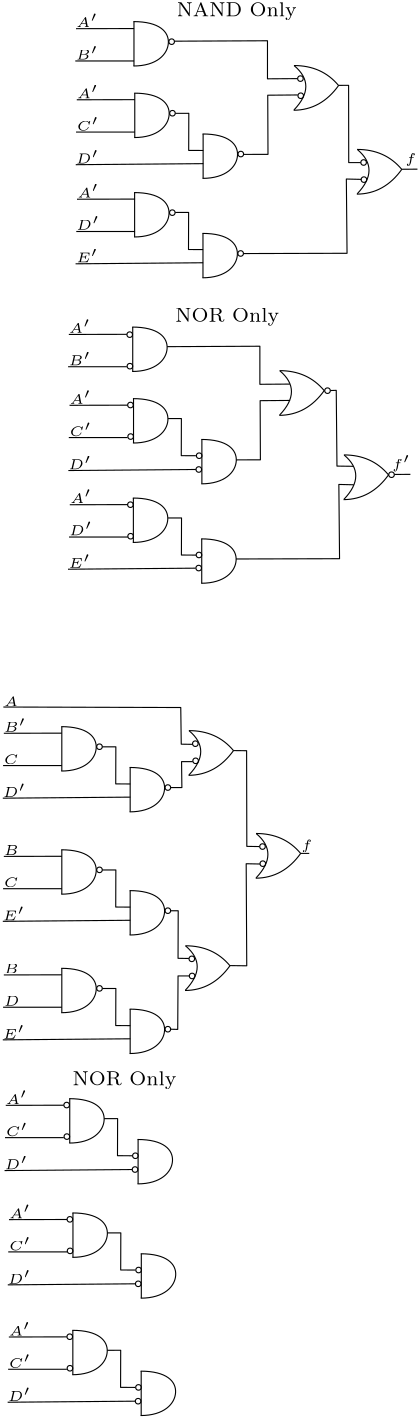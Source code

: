 <?xml version="1.0"?>
<!DOCTYPE ipe SYSTEM "ipe.dtd">
<ipe version="70218" creator="Ipe 7.2.28">
<info created="D:20241029190113" modified="D:20241029190830"/>
<ipestyle name="basic">
<symbol name="arrow/arc(spx)">
<path stroke="sym-stroke" fill="sym-stroke" pen="sym-pen">
0 0 m
-1 0.333 l
-1 -0.333 l
h
</path>
</symbol>
<symbol name="arrow/farc(spx)">
<path stroke="sym-stroke" fill="white" pen="sym-pen">
0 0 m
-1 0.333 l
-1 -0.333 l
h
</path>
</symbol>
<symbol name="arrow/ptarc(spx)">
<path stroke="sym-stroke" fill="sym-stroke" pen="sym-pen">
0 0 m
-1 0.333 l
-0.8 0 l
-1 -0.333 l
h
</path>
</symbol>
<symbol name="arrow/fptarc(spx)">
<path stroke="sym-stroke" fill="white" pen="sym-pen">
0 0 m
-1 0.333 l
-0.8 0 l
-1 -0.333 l
h
</path>
</symbol>
<symbol name="mark/circle(sx)" transformations="translations">
<path fill="sym-stroke">
0.6 0 0 0.6 0 0 e
0.4 0 0 0.4 0 0 e
</path>
</symbol>
<symbol name="mark/disk(sx)" transformations="translations">
<path fill="sym-stroke">
0.6 0 0 0.6 0 0 e
</path>
</symbol>
<symbol name="mark/fdisk(sfx)" transformations="translations">
<group>
<path fill="sym-fill">
0.5 0 0 0.5 0 0 e
</path>
<path fill="sym-stroke" fillrule="eofill">
0.6 0 0 0.6 0 0 e
0.4 0 0 0.4 0 0 e
</path>
</group>
</symbol>
<symbol name="mark/box(sx)" transformations="translations">
<path fill="sym-stroke" fillrule="eofill">
-0.6 -0.6 m
0.6 -0.6 l
0.6 0.6 l
-0.6 0.6 l
h
-0.4 -0.4 m
0.4 -0.4 l
0.4 0.4 l
-0.4 0.4 l
h
</path>
</symbol>
<symbol name="mark/square(sx)" transformations="translations">
<path fill="sym-stroke">
-0.6 -0.6 m
0.6 -0.6 l
0.6 0.6 l
-0.6 0.6 l
h
</path>
</symbol>
<symbol name="mark/fsquare(sfx)" transformations="translations">
<group>
<path fill="sym-fill">
-0.5 -0.5 m
0.5 -0.5 l
0.5 0.5 l
-0.5 0.5 l
h
</path>
<path fill="sym-stroke" fillrule="eofill">
-0.6 -0.6 m
0.6 -0.6 l
0.6 0.6 l
-0.6 0.6 l
h
-0.4 -0.4 m
0.4 -0.4 l
0.4 0.4 l
-0.4 0.4 l
h
</path>
</group>
</symbol>
<symbol name="mark/cross(sx)" transformations="translations">
<group>
<path fill="sym-stroke">
-0.43 -0.57 m
0.57 0.43 l
0.43 0.57 l
-0.57 -0.43 l
h
</path>
<path fill="sym-stroke">
-0.43 0.57 m
0.57 -0.43 l
0.43 -0.57 l
-0.57 0.43 l
h
</path>
</group>
</symbol>
<symbol name="arrow/fnormal(spx)">
<path stroke="sym-stroke" fill="white" pen="sym-pen">
0 0 m
-1 0.333 l
-1 -0.333 l
h
</path>
</symbol>
<symbol name="arrow/pointed(spx)">
<path stroke="sym-stroke" fill="sym-stroke" pen="sym-pen">
0 0 m
-1 0.333 l
-0.8 0 l
-1 -0.333 l
h
</path>
</symbol>
<symbol name="arrow/fpointed(spx)">
<path stroke="sym-stroke" fill="white" pen="sym-pen">
0 0 m
-1 0.333 l
-0.8 0 l
-1 -0.333 l
h
</path>
</symbol>
<symbol name="arrow/linear(spx)">
<path stroke="sym-stroke" pen="sym-pen">
-1 0.333 m
0 0 l
-1 -0.333 l
</path>
</symbol>
<symbol name="arrow/fdouble(spx)">
<path stroke="sym-stroke" fill="white" pen="sym-pen">
0 0 m
-1 0.333 l
-1 -0.333 l
h
-1 0 m
-2 0.333 l
-2 -0.333 l
h
</path>
</symbol>
<symbol name="arrow/double(spx)">
<path stroke="sym-stroke" fill="sym-stroke" pen="sym-pen">
0 0 m
-1 0.333 l
-1 -0.333 l
h
-1 0 m
-2 0.333 l
-2 -0.333 l
h
</path>
</symbol>
<symbol name="arrow/mid-normal(spx)">
<path stroke="sym-stroke" fill="sym-stroke" pen="sym-pen">
0.5 0 m
-0.5 0.333 l
-0.5 -0.333 l
h
</path>
</symbol>
<symbol name="arrow/mid-fnormal(spx)">
<path stroke="sym-stroke" fill="white" pen="sym-pen">
0.5 0 m
-0.5 0.333 l
-0.5 -0.333 l
h
</path>
</symbol>
<symbol name="arrow/mid-pointed(spx)">
<path stroke="sym-stroke" fill="sym-stroke" pen="sym-pen">
0.5 0 m
-0.5 0.333 l
-0.3 0 l
-0.5 -0.333 l
h
</path>
</symbol>
<symbol name="arrow/mid-fpointed(spx)">
<path stroke="sym-stroke" fill="white" pen="sym-pen">
0.5 0 m
-0.5 0.333 l
-0.3 0 l
-0.5 -0.333 l
h
</path>
</symbol>
<symbol name="arrow/mid-double(spx)">
<path stroke="sym-stroke" fill="sym-stroke" pen="sym-pen">
1 0 m
0 0.333 l
0 -0.333 l
h
0 0 m
-1 0.333 l
-1 -0.333 l
h
</path>
</symbol>
<symbol name="arrow/mid-fdouble(spx)">
<path stroke="sym-stroke" fill="white" pen="sym-pen">
1 0 m
0 0.333 l
0 -0.333 l
h
0 0 m
-1 0.333 l
-1 -0.333 l
h
</path>
</symbol>
<anglesize name="22.5 deg" value="22.5"/>
<anglesize name="30 deg" value="30"/>
<anglesize name="45 deg" value="45"/>
<anglesize name="60 deg" value="60"/>
<anglesize name="90 deg" value="90"/>
<arrowsize name="large" value="10"/>
<arrowsize name="small" value="5"/>
<arrowsize name="tiny" value="3"/>
<color name="blue" value="0 0 1"/>
<color name="brown" value="0.647 0.165 0.165"/>
<color name="darkblue" value="0 0 0.545"/>
<color name="darkcyan" value="0 0.545 0.545"/>
<color name="darkgray" value="0.663"/>
<color name="darkgreen" value="0 0.392 0"/>
<color name="darkmagenta" value="0.545 0 0.545"/>
<color name="darkorange" value="1 0.549 0"/>
<color name="darkred" value="0.545 0 0"/>
<color name="gold" value="1 0.843 0"/>
<color name="gray" value="0.745"/>
<color name="green" value="0 1 0"/>
<color name="lightblue" value="0.678 0.847 0.902"/>
<color name="lightcyan" value="0.878 1 1"/>
<color name="lightgray" value="0.827"/>
<color name="lightgreen" value="0.565 0.933 0.565"/>
<color name="lightyellow" value="1 1 0.878"/>
<color name="navy" value="0 0 0.502"/>
<color name="orange" value="1 0.647 0"/>
<color name="pink" value="1 0.753 0.796"/>
<color name="purple" value="0.627 0.125 0.941"/>
<color name="red" value="1 0 0"/>
<color name="seagreen" value="0.18 0.545 0.341"/>
<color name="turquoise" value="0.251 0.878 0.816"/>
<color name="violet" value="0.933 0.51 0.933"/>
<color name="yellow" value="1 1 0"/>
<dashstyle name="dash dot dotted" value="[4 2 1 2 1 2] 0"/>
<dashstyle name="dash dotted" value="[4 2 1 2] 0"/>
<dashstyle name="dashed" value="[4] 0"/>
<dashstyle name="dotted" value="[1 3] 0"/>
<gridsize name="10 pts (~3.5 mm)" value="10"/>
<gridsize name="14 pts (~5 mm)" value="14"/>
<gridsize name="16 pts (~6 mm)" value="16"/>
<gridsize name="20 pts (~7 mm)" value="20"/>
<gridsize name="28 pts (~10 mm)" value="28"/>
<gridsize name="32 pts (~12 mm)" value="32"/>
<gridsize name="4 pts" value="4"/>
<gridsize name="56 pts (~20 mm)" value="56"/>
<gridsize name="8 pts (~3 mm)" value="8"/>
<opacity name="10%" value="0.1"/>
<opacity name="30%" value="0.3"/>
<opacity name="50%" value="0.5"/>
<opacity name="75%" value="0.75"/>
<pen name="fat" value="1.2"/>
<pen name="heavier" value="0.8"/>
<pen name="ultrafat" value="2"/>
<symbolsize name="large" value="5"/>
<symbolsize name="small" value="2"/>
<symbolsize name="tiny" value="1.1"/>
<textsize name="Huge" value="\Huge"/>
<textsize name="LARGE" value="\LARGE"/>
<textsize name="Large" value="\Large"/>
<textsize name="footnote" value="\footnotesize"/>
<textsize name="huge" value="\huge"/>
<textsize name="large" value="\large"/>
<textsize name="script" value="\scriptsize"/>
<textsize name="small" value="\small"/>
<textsize name="tiny" value="\tiny"/>
<textstyle name="center" begin="\begin{center}" end="\end{center}"/>
<textstyle name="item" begin="\begin{itemize}\item{}" end="\end{itemize}"/>
<textstyle name="itemize" begin="\begin{itemize}" end="\end{itemize}"/>
<tiling name="falling" angle="-60" step="4" width="1"/>
<tiling name="rising" angle="30" step="4" width="1"/>
</ipestyle>
<page>
<layer name="alpha"/>
<view layers="alpha" active="alpha"/>
<path layer="alpha" matrix="1 0 0 1 -28.3506 38.9176" stroke="black">
272 704 m
272 688 l
</path>
<path matrix="1 0 0 1 -28.3506 38.9176" stroke="black">
271.797 703.967 m
281.235 703.966
287.986 696.551
280.312 687.984
271.782 687.984 c
</path>
<use matrix="1 0 0 1 50.2848 87.1922" name="mark/circle(sx)" pos="206.93 648.466" size="small" stroke="black"/>
<path matrix="1 0 0 1 -28.0626 13.1573" stroke="black">
272 704 m
272 688 l
</path>
<path matrix="1 0 0 1 -28.0626 13.1573" stroke="black">
271.797 703.967 m
281.235 703.966
287.986 696.551
280.312 687.984
271.782 687.984 c
</path>
<use matrix="1 0 0 1 50.5728 61.4319" name="mark/circle(sx)" pos="206.93 648.466" size="small" stroke="black"/>
<path matrix="1 0 0 1 -3.4549 -1.5381" stroke="black">
272 704 m
272 688 l
</path>
<path matrix="1 0 0 1 -3.4549 -1.5381" stroke="black">
271.797 703.967 m
281.235 703.966
287.986 696.551
280.312 687.984
271.782 687.984 c
</path>
<use matrix="1 0 0 1 75.1804 46.7365" name="mark/circle(sx)" pos="206.93 648.466" size="small" stroke="black"/>
<path matrix="1 0 0 1 -28.117 -22.635" stroke="black">
272 704 m
272 688 l
</path>
<path matrix="1 0 0 1 -28.117 -22.635" stroke="black">
271.797 703.967 m
281.235 703.966
287.986 696.551
280.312 687.984
271.782 687.984 c
</path>
<use matrix="1 0 0 1 50.5184 25.6399" name="mark/circle(sx)" pos="206.93 648.466" size="small" stroke="black"/>
<path matrix="1 0 0 1 -3.5093 -37.33" stroke="black">
272 704 m
272 688 l
</path>
<path matrix="1 0 0 1 -3.5093 -37.33" stroke="black">
271.797 703.967 m
281.235 703.966
287.986 696.551
280.312 687.984
271.782 687.984 c
</path>
<use matrix="1 0 0 1 75.126 10.9445" name="mark/circle(sx)" pos="206.93 648.466" size="small" stroke="black"/>
<path matrix="1 0 0 1 51.842 87.052" stroke="black">
191.843 653.33 m
170.95 653.285 l
</path>
<path matrix="1 0 0 1 51.842 87.052" stroke="black">
191.843 641.663 m
170.684 641.663 l
</path>
<path matrix="1 0 0 1 52.1086 61.4565" stroke="black">
191.843 653.33 m
170.95 653.285 l
</path>
<path matrix="1 0 0 1 52.1086 61.4565" stroke="black">
191.843 641.663 m
170.684 641.663 l
</path>
<path matrix="1 0 0 1 52.1973 25.6585" stroke="black">
191.843 653.33 m
170.95 653.285 l
</path>
<path matrix="1 0 0 1 52.1973 25.6585" stroke="black">
191.843 641.663 m
170.684 641.663 l
</path>
<path matrix="1 0 0 1 51.842 87.052" stroke="black">
206.703 622.807 m
211.548 622.814 l
211.507 609.461 l
216.767 609.441 l
</path>
<path matrix="1 0 0 1 51.842 87.052" stroke="black">
216.776 604.698 m
170.85 604.32 l
</path>
<path matrix="1 0 0 1 51.7736 51.3699" stroke="black">
206.703 622.807 m
211.548 622.814 l
211.507 609.461 l
216.767 609.441 l
</path>
<path matrix="1 0 0 1 51.7736 51.3699" stroke="black">
216.776 604.698 m
170.85 604.32 l
</path>
<text matrix="1 0 0 1 58.4693 86.3605" transformations="translations" pos="164.331 654.543" stroke="black" type="label" width="7.856" height="4.778" depth="0" valign="baseline" size="tiny" style="math">A&apos;</text>
<text matrix="1 0 0 1 58.7001 60.7151" transformations="translations" pos="164.331 654.543" stroke="black" type="label" width="7.856" height="4.778" depth="0" valign="baseline" size="tiny" style="math">A&apos;</text>
<text matrix="1 0 0 1 58.873 25.0427" transformations="translations" pos="164.331 654.543" stroke="black" type="label" width="7.856" height="4.778" depth="0" valign="baseline" size="tiny" style="math">A&apos;</text>
<text matrix="1 0 0 1 50.5742 85.0926" transformations="translations" pos="172.111 644.112" stroke="black" type="label" width="8.093" height="4.778" depth="0" valign="baseline" size="tiny" style="math">B&apos;</text>
<text matrix="1 0 0 1 50.9195 59.5053" transformations="translations" pos="172.111 644.112" stroke="black" type="label" width="7.995" height="4.778" depth="0" valign="baseline" size="tiny" style="math">C&apos;</text>
<text matrix="1 0 0 1 50.1708 85.6689" transformations="translations" pos="172.514 606.135" stroke="black" type="label" width="8.396" height="4.778" depth="0" valign="baseline" size="tiny" style="math">D&apos;</text>
<text matrix="1 0 0 1 58.5733 13.4378" transformations="translations" pos="164.331 654.543" stroke="black" type="label" width="8.396" height="4.778" depth="0" valign="baseline" size="tiny" style="math">D&apos;</text>
<text matrix="1 0 0 1 58.4984 1.6835" transformations="translations" pos="164.331 654.543" stroke="black" type="label" width="7.967" height="4.778" depth="0" valign="baseline" size="tiny" style="math">E&apos;</text>
<path matrix="1 0 0 1 29.3295 55.0147" stroke="black">
272.03 671.988 m
280.395 664.921
271.934 656.075 c
</path>
<path matrix="1 0 0 1 29.3295 55.0147" stroke="black">
271.903 672.05 m
281.97 672.06
287.965 664.881 c
</path>
<path matrix="1 0 0 1 29.3295 55.0147" stroke="black">
271.798 655.957 m
281.706 656.025
288.039 664.946 c
</path>
<use matrix="1 0 0 1 95.9017 -48.45" name="mark/circle(sx)" pos="207.675 770.813" size="small" stroke="black"/>
<use matrix="1 0 0 1 96.0107 -54.616" name="mark/circle(sx)" pos="207.675 770.813" size="small" stroke="black"/>
<path matrix="1 0 0 1 51.842 87.052" stroke="black">
206.479 648.785 m
239.87 648.935 l
239.87 635.234 l
250.651 635.309 l
</path>
<path matrix="1 0 0 1 51.842 87.052" stroke="black">
231.35 608.022 m
240.055 608.044 l
239.966 629.336 l
250.746 629.425 l
</path>
<path matrix="1 0 0 1 52.0748 24.8149" stroke="black">
272.03 671.988 m
280.395 664.921
271.934 656.075 c
</path>
<path matrix="1 0 0 1 52.0748 24.8149" stroke="black">
271.903 672.05 m
281.97 672.06
287.965 664.881 c
</path>
<path matrix="1 0 0 1 52.0748 24.8149" stroke="black">
271.798 655.957 m
281.706 656.025
288.039 664.946 c
</path>
<use matrix="1 0 0 1 118.647 -78.65" name="mark/circle(sx)" pos="207.675 770.813" size="small" stroke="black"/>
<use matrix="1 0 0 1 118.756 -84.816" name="mark/circle(sx)" pos="207.675 770.813" size="small" stroke="black"/>
<path matrix="1 0 0 1 51.842 87.052" stroke="black">
265.445 632.883 m
269.075 632.888 l
269.119 605.075 l
273.467 605.075 l
</path>
<path matrix="1 0 0 1 51.842 87.052" stroke="black">
231.246 572.327 m
268.514 572.428 l
268.264 599.16 l
273.636 599.035 l
</path>
<path matrix="1 0 0 1 51.842 87.052" stroke="black">
288.128 602.674 m
293.857 602.713 l
</path>
<text matrix="1 0 0 1 51.842 87.052" transformations="translations" pos="289.427 604.883" stroke="black" type="label" width="3.995" height="3.468" depth="0.96" valign="baseline" size="tiny" style="math">f</text>
<text matrix="1 0 0 1 66.6327 77.4654" transformations="translations" pos="192.331 667.347" stroke="black" type="label" width="43.282" height="4.849" depth="1.35" valign="baseline" size="script">NAND Only</text>
<path matrix="1 0 0 1 -28.7982 -71.052" stroke="black">
272 704 m
272 688 l
</path>
<path matrix="1 0 0 1 -28.7982 -71.052" stroke="black">
271.797 703.967 m
281.235 703.966
287.986 696.551
280.312 687.984
271.782 687.984 c
</path>
<path matrix="1 0 0 1 -28.5102 -96.812" stroke="black">
272 704 m
272 688 l
</path>
<path matrix="1 0 0 1 -28.5102 -96.812" stroke="black">
271.797 703.967 m
281.235 703.966
287.986 696.551
280.312 687.984
271.782 687.984 c
</path>
<path matrix="1 0 0 1 -3.9025 -111.508" stroke="black">
272 704 m
272 688 l
</path>
<path matrix="1 0 0 1 -3.9025 -111.508" stroke="black">
271.797 703.967 m
281.235 703.966
287.986 696.551
280.312 687.984
271.782 687.984 c
</path>
<path matrix="1 0 0 1 -28.5646 -132.605" stroke="black">
272 704 m
272 688 l
</path>
<path matrix="1 0 0 1 -28.5646 -132.605" stroke="black">
271.797 703.967 m
281.235 703.966
287.986 696.551
280.312 687.984
271.782 687.984 c
</path>
<path matrix="1 0 0 1 -3.9569 -147.3" stroke="black">
272 704 m
272 688 l
</path>
<path matrix="1 0 0 1 -3.9569 -147.3" stroke="black">
271.797 703.967 m
281.235 703.966
287.986 696.551
280.312 687.984
271.782 687.984 c
</path>
<path matrix="1 0 0 1 49.2468 -23.025" stroke="black">
191.843 653.33 m
170.95 653.285 l
</path>
<path matrix="1 0 0 1 49.2468 -23.025" stroke="black">
191.843 641.663 m
170.684 641.663 l
</path>
<path matrix="1 0 0 1 49.5034 -48.53" stroke="black">
191.843 653.33 m
170.95 653.285 l
</path>
<path matrix="1 0 0 1 49.5034 -48.53" stroke="black">
191.843 641.663 m
170.684 641.663 l
</path>
<path matrix="1 0 0 1 49.5921 -84.328" stroke="black">
191.843 653.33 m
170.95 653.285 l
</path>
<path matrix="1 0 0 1 49.5921 -84.328" stroke="black">
191.843 641.663 m
170.684 641.663 l
</path>
<path matrix="1 0 0 1 49.1713 -22.838" stroke="black">
206.703 622.807 m
211.548 622.814 l
211.507 609.461 l
216.767 609.441 l
</path>
<path matrix="1 0 0 1 49.1752 -23.049" stroke="black">
216.776 604.698 m
170.85 604.32 l
</path>
<path matrix="1 0 0 1 49.2215 -58.613" stroke="black">
206.703 622.807 m
211.548 622.814 l
211.507 609.461 l
216.767 609.441 l
</path>
<path matrix="1 0 0 1 49.0484 -58.577" stroke="black">
216.776 604.698 m
170.85 604.32 l
</path>
<text matrix="1 0 0 1 55.8741 -23.716" transformations="translations" pos="164.331 654.543" stroke="black" type="label" width="7.856" height="4.778" depth="0" valign="baseline" size="tiny" style="math">A&apos;</text>
<text matrix="1 0 0 1 56.0949 -49.272" transformations="translations" pos="164.331 654.543" stroke="black" type="label" width="7.856" height="4.778" depth="0" valign="baseline" size="tiny" style="math">A&apos;</text>
<text matrix="1 0 0 1 56.2678 -84.944" transformations="translations" pos="164.331 654.543" stroke="black" type="label" width="7.856" height="4.778" depth="0" valign="baseline" size="tiny" style="math">A&apos;</text>
<text matrix="1 0 0 1 47.979 -24.984" transformations="translations" pos="172.111 644.112" stroke="black" type="label" width="8.093" height="4.778" depth="0" valign="baseline" size="tiny" style="math">B&apos;</text>
<text matrix="1 0 0 1 48.3143 -50.481" transformations="translations" pos="172.111 644.112" stroke="black" type="label" width="7.995" height="4.778" depth="0" valign="baseline" size="tiny" style="math">C&apos;</text>
<text matrix="1 0 0 1 47.5039 -24.432" transformations="translations" pos="172.514 606.135" stroke="black" type="label" width="8.396" height="4.778" depth="0" valign="baseline" size="tiny" style="math">D&apos;</text>
<text matrix="1 0 0 1 55.9681 -96.549" transformations="translations" pos="164.331 654.543" stroke="black" type="label" width="8.396" height="4.778" depth="0" valign="baseline" size="tiny" style="math">D&apos;</text>
<text matrix="1 0 0 1 55.7732 -108.263" transformations="translations" pos="164.331 654.543" stroke="black" type="label" width="7.967" height="4.778" depth="0" valign="baseline" size="tiny" style="math">E&apos;</text>
<path matrix="1 0 0 1 24.153 -54.825" stroke="black">
272.03 671.988 m
280.395 664.921
271.934 656.075 c
</path>
<path matrix="1 0 0 1 24.153 -54.825" stroke="black">
271.903 672.05 m
281.97 672.06
287.965 664.881 c
</path>
<path matrix="1 0 0 1 24.153 -54.825" stroke="black">
271.798 655.957 m
281.706 656.025
288.039 664.946 c
</path>
<path matrix="1 0 0 1 49.1044 -22.918" stroke="black">
206.479 648.785 m
239.87 648.935 l
239.87 635.234 l
250.651 635.309 l
</path>
<path matrix="1 0 0 1 49.1044 -22.918" stroke="black">
231.35 608.022 m
240.055 608.044 l
239.966 629.336 l
250.746 629.425 l
</path>
<path matrix="1 0 0 1 47.3072 -85.165" stroke="black">
272.03 671.988 m
280.395 664.921
271.934 656.075 c
</path>
<path matrix="1 0 0 1 47.3072 -85.165" stroke="black">
271.903 672.05 m
281.97 672.06
287.965 664.881 c
</path>
<path matrix="1 0 0 1 47.3072 -85.165" stroke="black">
271.798 655.957 m
281.706 656.025
288.039 664.946 c
</path>
<path matrix="1 0 0 1 49.1444 -22.898" stroke="black">
231.246 572.327 m
268.514 572.428 l
268.264 599.16 l
273.636 599.035 l
</path>
<path matrix="1 0 0 1 49.303 -22.817" stroke="black">
288.128 602.674 m
293.857 602.713 l
</path>
<text matrix="1 0 0 1 47.0744 -22.928" transformations="translations" pos="289.427 604.883" stroke="black" type="label" width="6.69" height="4.786" depth="0.96" valign="baseline" size="tiny" style="math">f&apos;</text>
<text matrix="1 0 0 1 66.1851 -32.504" transformations="translations" pos="192.331 667.347" stroke="black" type="label" width="37.422" height="4.849" depth="1.35" valign="baseline" size="script">NOR Only</text>
<use matrix="1 0 0 1 35.1891 -18.276" name="mark/circle(sx)" pos="206.93 648.466" size="small" stroke="black"/>
<use matrix="1 0 0 1 35.2608 -29.631" name="mark/circle(sx)" pos="206.93 648.466" size="small" stroke="black"/>
<use matrix="1 0 0 1 35.4521 -43.612" name="mark/circle(sx)" pos="206.93 648.466" size="small" stroke="black"/>
<use matrix="1 0 0 1 35.5238 -54.967" name="mark/circle(sx)" pos="206.93 648.466" size="small" stroke="black"/>
<use matrix="1 0 0 1 35.4397 -79.493" name="mark/circle(sx)" pos="206.93 648.466" size="small" stroke="black"/>
<use matrix="1 0 0 1 35.5114 -90.848" name="mark/circle(sx)" pos="206.93 648.466" size="small" stroke="black"/>
<use matrix="1 0 0 1 60.122 -97.596" name="mark/circle(sx)" pos="206.93 648.466" size="small" stroke="black"/>
<use matrix="1 0 0 1 60.0229 -102.311" name="mark/circle(sx)" pos="206.93 648.466" size="small" stroke="black"/>
<use matrix="1 0 0 1 60.1916 -61.861" name="mark/circle(sx)" pos="206.93 648.466" size="small" stroke="black"/>
<use matrix="1 0 0 1 60.0604 -66.824" name="mark/circle(sx)" pos="206.93 648.466" size="small" stroke="black"/>
<use matrix="1 0 0 1 105.647 -160.79" name="mark/circle(sx)" pos="207.675 770.813" size="small" stroke="black"/>
<use matrix="1 0 0 1 128.694 -191.049" name="mark/circle(sx)" pos="207.675 770.813" size="small" stroke="black"/>
<path matrix="1 0 0 1 51.842 87.052" stroke="black">
262.517 523.015 m
264.626 523.089 l
264.885 495.815 l
270.732 495.741 l
</path>
<path matrix="1 0 0 1 -54.3272 -259.23" stroke="black">
272 704 m
272 688 l
</path>
<path matrix="1 0 0 1 -54.3272 -259.23" stroke="black">
271.797 703.967 m
281.235 703.966
287.986 696.551
280.312 687.984
271.782 687.984 c
</path>
<use matrix="1 0 0 1 24.3082 -210.956" name="mark/circle(sx)" pos="206.93 648.466" size="small" stroke="black"/>
<path matrix="1 0 0 1 -29.7195 -273.926" stroke="black">
272 704 m
272 688 l
</path>
<path matrix="1 0 0 1 -29.7195 -273.926" stroke="black">
271.797 703.967 m
281.235 703.966
287.986 696.551
280.312 687.984
271.782 687.984 c
</path>
<use matrix="1 0 0 1 48.9158 -225.651" name="mark/circle(sx)" pos="206.93 648.466" size="small" stroke="black"/>
<path matrix="1 0 0 1 25.844 -210.931" stroke="black">
191.843 653.33 m
170.95 653.285 l
</path>
<path matrix="1 0 0 1 25.844 -210.931" stroke="black">
191.843 641.663 m
170.684 641.663 l
</path>
<path matrix="1 0 0 1 25.5774 -185.336" stroke="black">
206.703 622.807 m
211.548 622.814 l
211.507 609.461 l
216.767 609.441 l
</path>
<path matrix="1 0 0 1 25.5774 -185.336" stroke="black">
216.776 604.698 m
170.85 604.32 l
</path>
<text matrix="1 0 0 1 32.4355 -211.673" transformations="translations" pos="164.331 654.543" stroke="black" type="label" width="5.398" height="3.404" depth="0" valign="baseline" size="tiny" style="math">B</text>
<text matrix="1 0 0 1 24.6549 -212.882" transformations="translations" pos="172.111 644.112" stroke="black" type="label" width="5.3" height="3.404" depth="0" valign="baseline" size="tiny" style="math">C</text>
<text matrix="1 0 0 1 23.9062 -186.719" transformations="translations" pos="172.514 606.135" stroke="black" type="label" width="7.967" height="4.778" depth="0" valign="baseline" size="tiny" style="math">E&apos;</text>
<path matrix="1 0 0 1 -54.3272 -214.9" stroke="black">
272 704 m
272 688 l
</path>
<path matrix="1 0 0 1 -54.3272 -214.9" stroke="black">
271.797 703.967 m
281.235 703.966
287.986 696.551
280.312 687.984
271.782 687.984 c
</path>
<use matrix="1 0 0 1 24.3082 -166.625" name="mark/circle(sx)" pos="206.93 648.466" size="small" stroke="black"/>
<path matrix="1 0 0 1 -29.7195 -229.595" stroke="black">
272 704 m
272 688 l
</path>
<path matrix="1 0 0 1 -29.7195 -229.595" stroke="black">
271.797 703.967 m
281.235 703.966
287.986 696.551
280.312 687.984
271.782 687.984 c
</path>
<use matrix="1 0 0 1 48.9158 -181.321" name="mark/circle(sx)" pos="206.93 648.466" size="small" stroke="black"/>
<path matrix="1 0 0 1 25.844 -166.601" stroke="black">
191.843 653.33 m
170.95 653.285 l
</path>
<path matrix="1 0 0 1 25.844 -166.601" stroke="black">
191.843 641.663 m
170.684 641.663 l
</path>
<path matrix="1 0 0 1 25.5774 -141.005" stroke="black">
206.703 622.807 m
211.548 622.814 l
211.507 609.461 l
216.767 609.441 l
</path>
<path matrix="1 0 0 1 25.5774 -141.005" stroke="black">
216.776 604.698 m
170.85 604.32 l
</path>
<text matrix="1 0 0 1 32.4355 -167.342" transformations="translations" pos="164.331 654.543" stroke="black" type="label" width="8.093" height="4.778" depth="0" valign="baseline" size="tiny" style="math">B&apos;</text>
<text matrix="1 0 0 1 24.6549 -168.552" transformations="translations" pos="172.111 644.112" stroke="black" type="label" width="5.3" height="3.404" depth="0" valign="baseline" size="tiny" style="math">C</text>
<text matrix="1 0 0 1 23.9062 -142.388" transformations="translations" pos="172.514 606.135" stroke="black" type="label" width="8.396" height="4.778" depth="0" valign="baseline" size="tiny" style="math">D&apos;</text>
<path matrix="1 0 0 1 -54.3272 -301.898" stroke="black">
272 704 m
272 688 l
</path>
<path matrix="1 0 0 1 -54.3272 -301.898" stroke="black">
271.797 703.967 m
281.235 703.966
287.986 696.551
280.312 687.984
271.782 687.984 c
</path>
<use matrix="1 0 0 1 24.3082 -253.624" name="mark/circle(sx)" pos="206.93 648.466" size="small" stroke="black"/>
<path matrix="1 0 0 1 -29.7195 -316.594" stroke="black">
272 704 m
272 688 l
</path>
<path matrix="1 0 0 1 -29.7195 -316.594" stroke="black">
271.797 703.967 m
281.235 703.966
287.986 696.551
280.312 687.984
271.782 687.984 c
</path>
<use matrix="1 0 0 1 48.9158 -268.319" name="mark/circle(sx)" pos="206.93 648.466" size="small" stroke="black"/>
<path matrix="1 0 0 1 25.844 -253.599" stroke="black">
191.843 653.33 m
170.95 653.285 l
</path>
<path matrix="1 0 0 1 25.844 -253.599" stroke="black">
191.843 641.663 m
170.684 641.663 l
</path>
<path matrix="1 0 0 1 25.5774 -228.004" stroke="black">
206.703 622.807 m
211.548 622.814 l
211.507 609.461 l
216.767 609.441 l
</path>
<path matrix="1 0 0 1 25.5774 -228.004" stroke="black">
216.776 604.698 m
170.85 604.32 l
</path>
<text matrix="1 0 0 1 32.4355 -254.34" transformations="translations" pos="164.331 654.543" stroke="black" type="label" width="5.398" height="3.404" depth="0" valign="baseline" size="tiny" style="math">B</text>
<text matrix="1 0 0 1 24.6549 -255.55" transformations="translations" pos="172.111 644.112" stroke="black" type="label" width="5.702" height="3.404" depth="0" valign="baseline" size="tiny" style="math">D</text>
<text matrix="1 0 0 1 23.9062 -229.387" transformations="translations" pos="172.514 606.135" stroke="black" type="label" width="7.967" height="4.778" depth="0" valign="baseline" size="tiny" style="math">E&apos;</text>
<path matrix="1 0 0 1 -8.50493 -184.415" stroke="black">
272.03 671.988 m
280.395 664.921
271.934 656.075 c
</path>
<path matrix="1 0 0 1 -8.50493 -184.415" stroke="black">
271.903 672.05 m
281.97 672.06
287.965 664.881 c
</path>
<path matrix="1 0 0 1 -8.50493 -184.415" stroke="black">
271.798 655.957 m
281.706 656.025
288.039 664.946 c
</path>
<use matrix="1 0 0 1 58.0673 -287.88" name="mark/circle(sx)" pos="207.675 770.813" size="small" stroke="black"/>
<use matrix="1 0 0 1 58.1763 -294.046" name="mark/circle(sx)" pos="207.675 770.813" size="small" stroke="black"/>
<path matrix="1 0 0 1 -9.77651 -261.872" stroke="black">
272.03 671.988 m
280.395 664.921
271.934 656.075 c
</path>
<path matrix="1 0 0 1 -9.77651 -261.872" stroke="black">
271.903 672.05 m
281.97 672.06
287.965 664.881 c
</path>
<path matrix="1 0 0 1 -9.77651 -261.872" stroke="black">
271.798 655.957 m
281.706 656.025
288.039 664.946 c
</path>
<use matrix="1 0 0 1 56.7957 -365.337" name="mark/circle(sx)" pos="207.675 770.813" size="small" stroke="black"/>
<use matrix="1 0 0 1 56.9047 -371.503" name="mark/circle(sx)" pos="207.675 770.813" size="small" stroke="black"/>
<path stroke="black">
256.866 422.785 m
259.574 422.785 l
259.517 405.669 l
263.436 405.612 l
</path>
<path stroke="black">
263.608 399.33 m
259.517 399.33 l
259.402 380.082 l
256.924 380.14 l
</path>
<path stroke="black">
256.979 467.14 m
260.898 467.14 l
260.782 476.476 l
264.816 476.476 l
</path>
<path stroke="black">
264.701 482.7 m
260.667 482.757 l
260.494 495.954 l
196.631 496.133 l
</path>
<text matrix="1 0 0 1 32.4357 -158.134" transformations="translations" pos="164.331 654.543" stroke="black" type="label" width="5.161" height="3.404" depth="0" valign="baseline" size="tiny" style="math">A</text>
<path matrix="1 0 0 1 15.6756 -221.445" stroke="black">
272.03 671.988 m
280.395 664.921
271.934 656.075 c
</path>
<path matrix="1 0 0 1 15.6756 -221.445" stroke="black">
271.903 672.05 m
281.97 672.06
287.965 664.881 c
</path>
<path matrix="1 0 0 1 15.6756 -221.445" stroke="black">
271.798 655.957 m
281.706 656.025
288.039 664.946 c
</path>
<use matrix="1 0 0 1 82.2478 -324.91" name="mark/circle(sx)" pos="207.675 770.813" size="small" stroke="black"/>
<use matrix="1 0 0 1 82.3568 -331.076" name="mark/circle(sx)" pos="207.675 770.813" size="small" stroke="black"/>
<path stroke="black">
279.393 480.449 m
284.2 480.408 l
284.275 445.968 l
288.828 445.898 l
</path>
<path stroke="black">
289.058 439.617 m
284.048 439.717 l
284.25 402.972 l
278.157 403.05 l
</path>
<path stroke="black">
303.655 443.44 m
306.745 443.44 l
</path>
<text matrix="1 0 0 1 14.4692 -160.023" transformations="translations" pos="289.427 604.883" stroke="black" type="label" width="3.995" height="3.468" depth="0.96" valign="baseline" size="tiny" style="math">f</text>
<path matrix="1 0 0 1 -51.4715 -348.826" stroke="black">
272 704 m
272 688 l
</path>
<path matrix="1 0 0 1 -51.4715 -348.826" stroke="black">
271.797 703.967 m
281.235 703.966
287.986 696.551
280.312 687.984
271.782 687.984 c
</path>
<path matrix="1 0 0 1 -26.8638 -363.522" stroke="black">
272 704 m
272 688 l
</path>
<path matrix="1 0 0 1 -26.8638 -363.522" stroke="black">
271.797 703.967 m
281.235 703.966
287.986 696.551
280.312 687.984
271.782 687.984 c
</path>
<path matrix="1 0 0 1 26.5421 -300.544" stroke="black">
191.843 653.33 m
170.95 653.285 l
</path>
<path matrix="1 0 0 1 26.5421 -300.544" stroke="black">
191.843 641.663 m
170.684 641.663 l
</path>
<path matrix="1 0 0 1 26.21 -274.852" stroke="black">
206.703 622.807 m
211.548 622.814 l
211.507 609.461 l
216.767 609.441 l
</path>
<path matrix="1 0 0 1 26.2139 -275.063" stroke="black">
216.776 604.698 m
170.85 604.32 l
</path>
<text matrix="1 0 0 1 33.1336 -301.286" transformations="translations" pos="164.331 654.543" stroke="black" type="label" width="7.856" height="4.778" depth="0" valign="baseline" size="tiny" style="math">A&apos;</text>
<text matrix="1 0 0 1 25.353 -302.495" transformations="translations" pos="172.111 644.112" stroke="black" type="label" width="7.995" height="4.778" depth="0" valign="baseline" size="tiny" style="math">C&apos;</text>
<text matrix="1 0 0 1 24.5426 -276.446" transformations="translations" pos="172.514 606.135" stroke="black" type="label" width="8.396" height="4.778" depth="0" valign="baseline" size="tiny" style="math">D&apos;</text>
<use matrix="1 0 0 1 12.4908 -295.626" name="mark/circle(sx)" pos="206.93 648.466" size="small" stroke="black"/>
<use matrix="1 0 0 1 12.5625 -306.981" name="mark/circle(sx)" pos="206.93 648.466" size="small" stroke="black"/>
<use matrix="1 0 0 1 37.2303 -313.875" name="mark/circle(sx)" pos="206.93 648.466" size="small" stroke="black"/>
<use matrix="1 0 0 1 37.0991 -318.838" name="mark/circle(sx)" pos="206.93 648.466" size="small" stroke="black"/>
<path matrix="1 0 0 1 -50.3158 -389.969" stroke="black">
272 704 m
272 688 l
</path>
<path matrix="1 0 0 1 -50.3158 -389.969" stroke="black">
271.797 703.967 m
281.235 703.966
287.986 696.551
280.312 687.984
271.782 687.984 c
</path>
<path matrix="1 0 0 1 -25.7081 -404.665" stroke="black">
272 704 m
272 688 l
</path>
<path matrix="1 0 0 1 -25.7081 -404.665" stroke="black">
271.797 703.967 m
281.235 703.966
287.986 696.551
280.312 687.984
271.782 687.984 c
</path>
<path matrix="1 0 0 1 27.6978 -341.687" stroke="black">
191.843 653.33 m
170.95 653.285 l
</path>
<path matrix="1 0 0 1 27.6978 -341.687" stroke="black">
191.843 641.663 m
170.684 641.663 l
</path>
<path matrix="1 0 0 1 27.3657 -315.995" stroke="black">
206.703 622.807 m
211.548 622.814 l
211.507 609.461 l
216.767 609.441 l
</path>
<path matrix="1 0 0 1 27.3696 -316.206" stroke="black">
216.776 604.698 m
170.85 604.32 l
</path>
<text matrix="1 0 0 1 34.2893 -342.429" transformations="translations" pos="164.331 654.543" stroke="black" type="label" width="7.856" height="4.778" depth="0" valign="baseline" size="tiny" style="math">A&apos;</text>
<text matrix="1 0 0 1 26.5087 -343.638" transformations="translations" pos="172.111 644.112" stroke="black" type="label" width="7.995" height="4.778" depth="0" valign="baseline" size="tiny" style="math">C&apos;</text>
<text matrix="1 0 0 1 25.6983 -317.589" transformations="translations" pos="172.514 606.135" stroke="black" type="label" width="8.396" height="4.778" depth="0" valign="baseline" size="tiny" style="math">D&apos;</text>
<use matrix="1 0 0 1 13.6465 -336.769" name="mark/circle(sx)" pos="206.93 648.466" size="small" stroke="black"/>
<use matrix="1 0 0 1 13.7182 -348.124" name="mark/circle(sx)" pos="206.93 648.466" size="small" stroke="black"/>
<use matrix="1 0 0 1 38.386 -355.018" name="mark/circle(sx)" pos="206.93 648.466" size="small" stroke="black"/>
<use matrix="1 0 0 1 38.2548 -359.981" name="mark/circle(sx)" pos="206.93 648.466" size="small" stroke="black"/>
<path matrix="1 0 0 1 -50.3593 -432.224" stroke="black">
272 704 m
272 688 l
</path>
<path matrix="1 0 0 1 -50.3593 -432.224" stroke="black">
271.797 703.967 m
281.235 703.966
287.986 696.551
280.312 687.984
271.782 687.984 c
</path>
<path matrix="1 0 0 1 -25.7516 -446.92" stroke="black">
272 704 m
272 688 l
</path>
<path matrix="1 0 0 1 -25.7516 -446.92" stroke="black">
271.797 703.967 m
281.235 703.966
287.986 696.551
280.312 687.984
271.782 687.984 c
</path>
<path matrix="1 0 0 1 27.6543 -383.942" stroke="black">
191.843 653.33 m
170.95 653.285 l
</path>
<path matrix="1 0 0 1 27.6543 -383.942" stroke="black">
191.843 641.663 m
170.684 641.663 l
</path>
<path matrix="1 0 0 1 27.3222 -358.25" stroke="black">
206.703 622.807 m
211.548 622.814 l
211.507 609.461 l
216.767 609.441 l
</path>
<path matrix="1 0 0 1 27.3261 -358.461" stroke="black">
216.776 604.698 m
170.85 604.32 l
</path>
<text matrix="1 0 0 1 34.2458 -384.684" transformations="translations" pos="164.331 654.543" stroke="black" type="label" width="7.856" height="4.778" depth="0" valign="baseline" size="tiny" style="math">A&apos;</text>
<text matrix="1 0 0 1 26.4652 -385.893" transformations="translations" pos="172.111 644.112" stroke="black" type="label" width="7.995" height="4.778" depth="0" valign="baseline" size="tiny" style="math">C&apos;</text>
<text matrix="1 0 0 1 25.6548 -359.844" transformations="translations" pos="172.514 606.135" stroke="black" type="label" width="8.396" height="4.778" depth="0" valign="baseline" size="tiny" style="math">D&apos;</text>
<use matrix="1 0 0 1 13.603 -379.024" name="mark/circle(sx)" pos="206.93 648.466" size="small" stroke="black"/>
<use matrix="1 0 0 1 13.6747 -390.379" name="mark/circle(sx)" pos="206.93 648.466" size="small" stroke="black"/>
<use matrix="1 0 0 1 38.3425 -397.273" name="mark/circle(sx)" pos="206.93 648.466" size="small" stroke="black"/>
<use matrix="1 0 0 1 38.2113 -402.236" name="mark/circle(sx)" pos="206.93 648.466" size="small" stroke="black"/>
<text matrix="1 0 0 1 29.147 -307.397" transformations="translations" pos="192.331 667.347" stroke="black" type="label" width="37.422" height="4.849" depth="1.35" valign="baseline" size="script">NOR Only</text>
</page>
</ipe>
